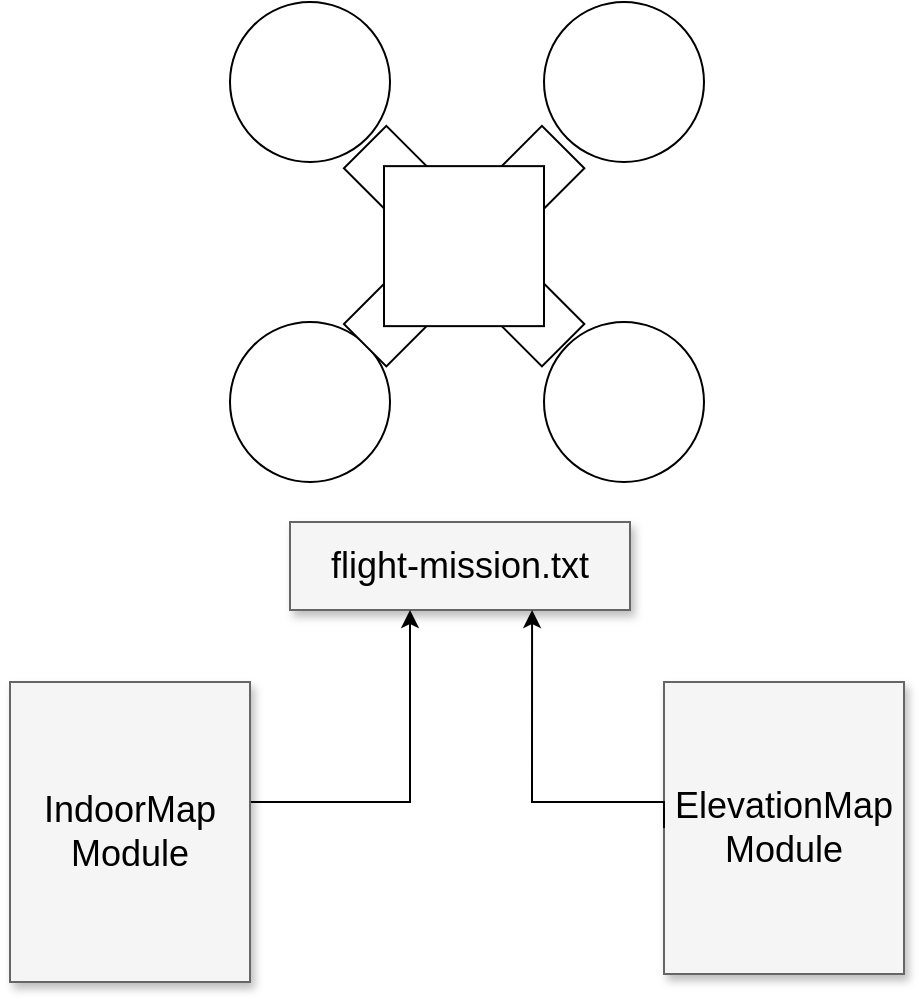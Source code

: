 <mxfile version="24.7.16">
  <diagram name="Page-1" id="90a13364-a465-7bf4-72fc-28e22215d7a0">
    <mxGraphModel dx="1368" dy="751" grid="1" gridSize="10" guides="1" tooltips="1" connect="1" arrows="1" fold="1" page="1" pageScale="1.5" pageWidth="1169" pageHeight="826" background="none" math="0" shadow="0">
      <root>
        <mxCell id="0" style=";html=1;" />
        <mxCell id="1" style=";html=1;" parent="0" />
        <mxCell id="3a17f1ce550125da-2" value="flight-mission.txt" style="whiteSpace=wrap;html=1;shadow=1;fontSize=18;fillColor=#f5f5f5;strokeColor=#666666;" parent="1" vertex="1">
          <mxGeometry x="760" y="380" width="170" height="44" as="geometry" />
        </mxCell>
        <mxCell id="3a17f1ce550125da-4" value="ElevationMap&lt;div&gt;Module&lt;/div&gt;" style="whiteSpace=wrap;html=1;shadow=1;fontSize=18;fillColor=#f5f5f5;strokeColor=#666666;" parent="1" vertex="1">
          <mxGeometry x="947" y="460" width="120" height="146" as="geometry" />
        </mxCell>
        <mxCell id="3a17f1ce550125da-20" style="edgeStyle=elbowEdgeStyle;rounded=0;html=1;startArrow=none;startFill=0;jettySize=auto;orthogonalLoop=1;fontSize=18;elbow=vertical;" parent="1" source="3a17f1ce550125da-8" target="3a17f1ce550125da-2" edge="1">
          <mxGeometry relative="1" as="geometry">
            <Array as="points">
              <mxPoint x="820" y="520" />
              <mxPoint x="757" y="514" />
            </Array>
          </mxGeometry>
        </mxCell>
        <mxCell id="3a17f1ce550125da-8" value="IndoorMap Module" style="whiteSpace=wrap;html=1;shadow=1;fontSize=18;fillColor=#f5f5f5;strokeColor=#666666;" parent="1" vertex="1">
          <mxGeometry x="620" y="460" width="120" height="150" as="geometry" />
        </mxCell>
        <mxCell id="YFY-n2L7CjVdRe2MK9ue-2" value="" style="ellipse;whiteSpace=wrap;html=1;aspect=fixed;" vertex="1" parent="1">
          <mxGeometry x="730" y="120" width="80" height="80" as="geometry" />
        </mxCell>
        <mxCell id="YFY-n2L7CjVdRe2MK9ue-3" value="" style="ellipse;whiteSpace=wrap;html=1;aspect=fixed;" vertex="1" parent="1">
          <mxGeometry x="887" y="120" width="80" height="80" as="geometry" />
        </mxCell>
        <mxCell id="YFY-n2L7CjVdRe2MK9ue-4" value="" style="ellipse;whiteSpace=wrap;html=1;aspect=fixed;" vertex="1" parent="1">
          <mxGeometry x="887" y="280" width="80" height="80" as="geometry" />
        </mxCell>
        <mxCell id="YFY-n2L7CjVdRe2MK9ue-5" value="" style="ellipse;whiteSpace=wrap;html=1;aspect=fixed;" vertex="1" parent="1">
          <mxGeometry x="730" y="280" width="80" height="80" as="geometry" />
        </mxCell>
        <mxCell id="YFY-n2L7CjVdRe2MK9ue-6" value="" style="rounded=0;whiteSpace=wrap;html=1;rotation=45;" vertex="1" parent="1">
          <mxGeometry x="777.07" y="227.07" width="140" height="30" as="geometry" />
        </mxCell>
        <mxCell id="YFY-n2L7CjVdRe2MK9ue-7" value="" style="rounded=0;whiteSpace=wrap;html=1;rotation=-225;" vertex="1" parent="1">
          <mxGeometry x="777.07" y="227.07" width="140" height="30" as="geometry" />
        </mxCell>
        <mxCell id="YFY-n2L7CjVdRe2MK9ue-8" value="" style="whiteSpace=wrap;html=1;aspect=fixed;" vertex="1" parent="1">
          <mxGeometry x="807" y="202.07" width="80" height="80" as="geometry" />
        </mxCell>
        <mxCell id="YFY-n2L7CjVdRe2MK9ue-10" style="edgeStyle=orthogonalEdgeStyle;rounded=0;orthogonalLoop=1;jettySize=auto;html=1;exitX=0;exitY=0.5;exitDx=0;exitDy=0;entryX=0.712;entryY=1;entryDx=0;entryDy=0;entryPerimeter=0;" edge="1" parent="1" source="3a17f1ce550125da-4" target="3a17f1ce550125da-2">
          <mxGeometry relative="1" as="geometry">
            <Array as="points">
              <mxPoint x="947" y="520" />
              <mxPoint x="881" y="520" />
            </Array>
          </mxGeometry>
        </mxCell>
      </root>
    </mxGraphModel>
  </diagram>
</mxfile>
